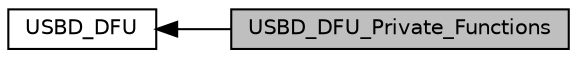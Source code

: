 digraph "USBD_DFU_Private_Functions"
{
  edge [fontname="Helvetica",fontsize="10",labelfontname="Helvetica",labelfontsize="10"];
  node [fontname="Helvetica",fontsize="10",shape=record];
  rankdir=LR;
  Node0 [label="USBD_DFU_Private_Functions",height=0.2,width=0.4,color="black", fillcolor="grey75", style="filled", fontcolor="black"];
  Node1 [label="USBD_DFU",height=0.2,width=0.4,color="black", fillcolor="white", style="filled",URL="$group___u_s_b_d___d_f_u.html",tooltip="This file is the Header file for usbd_dfu.c. "];
  Node1->Node0 [shape=plaintext, dir="back", style="solid"];
}
